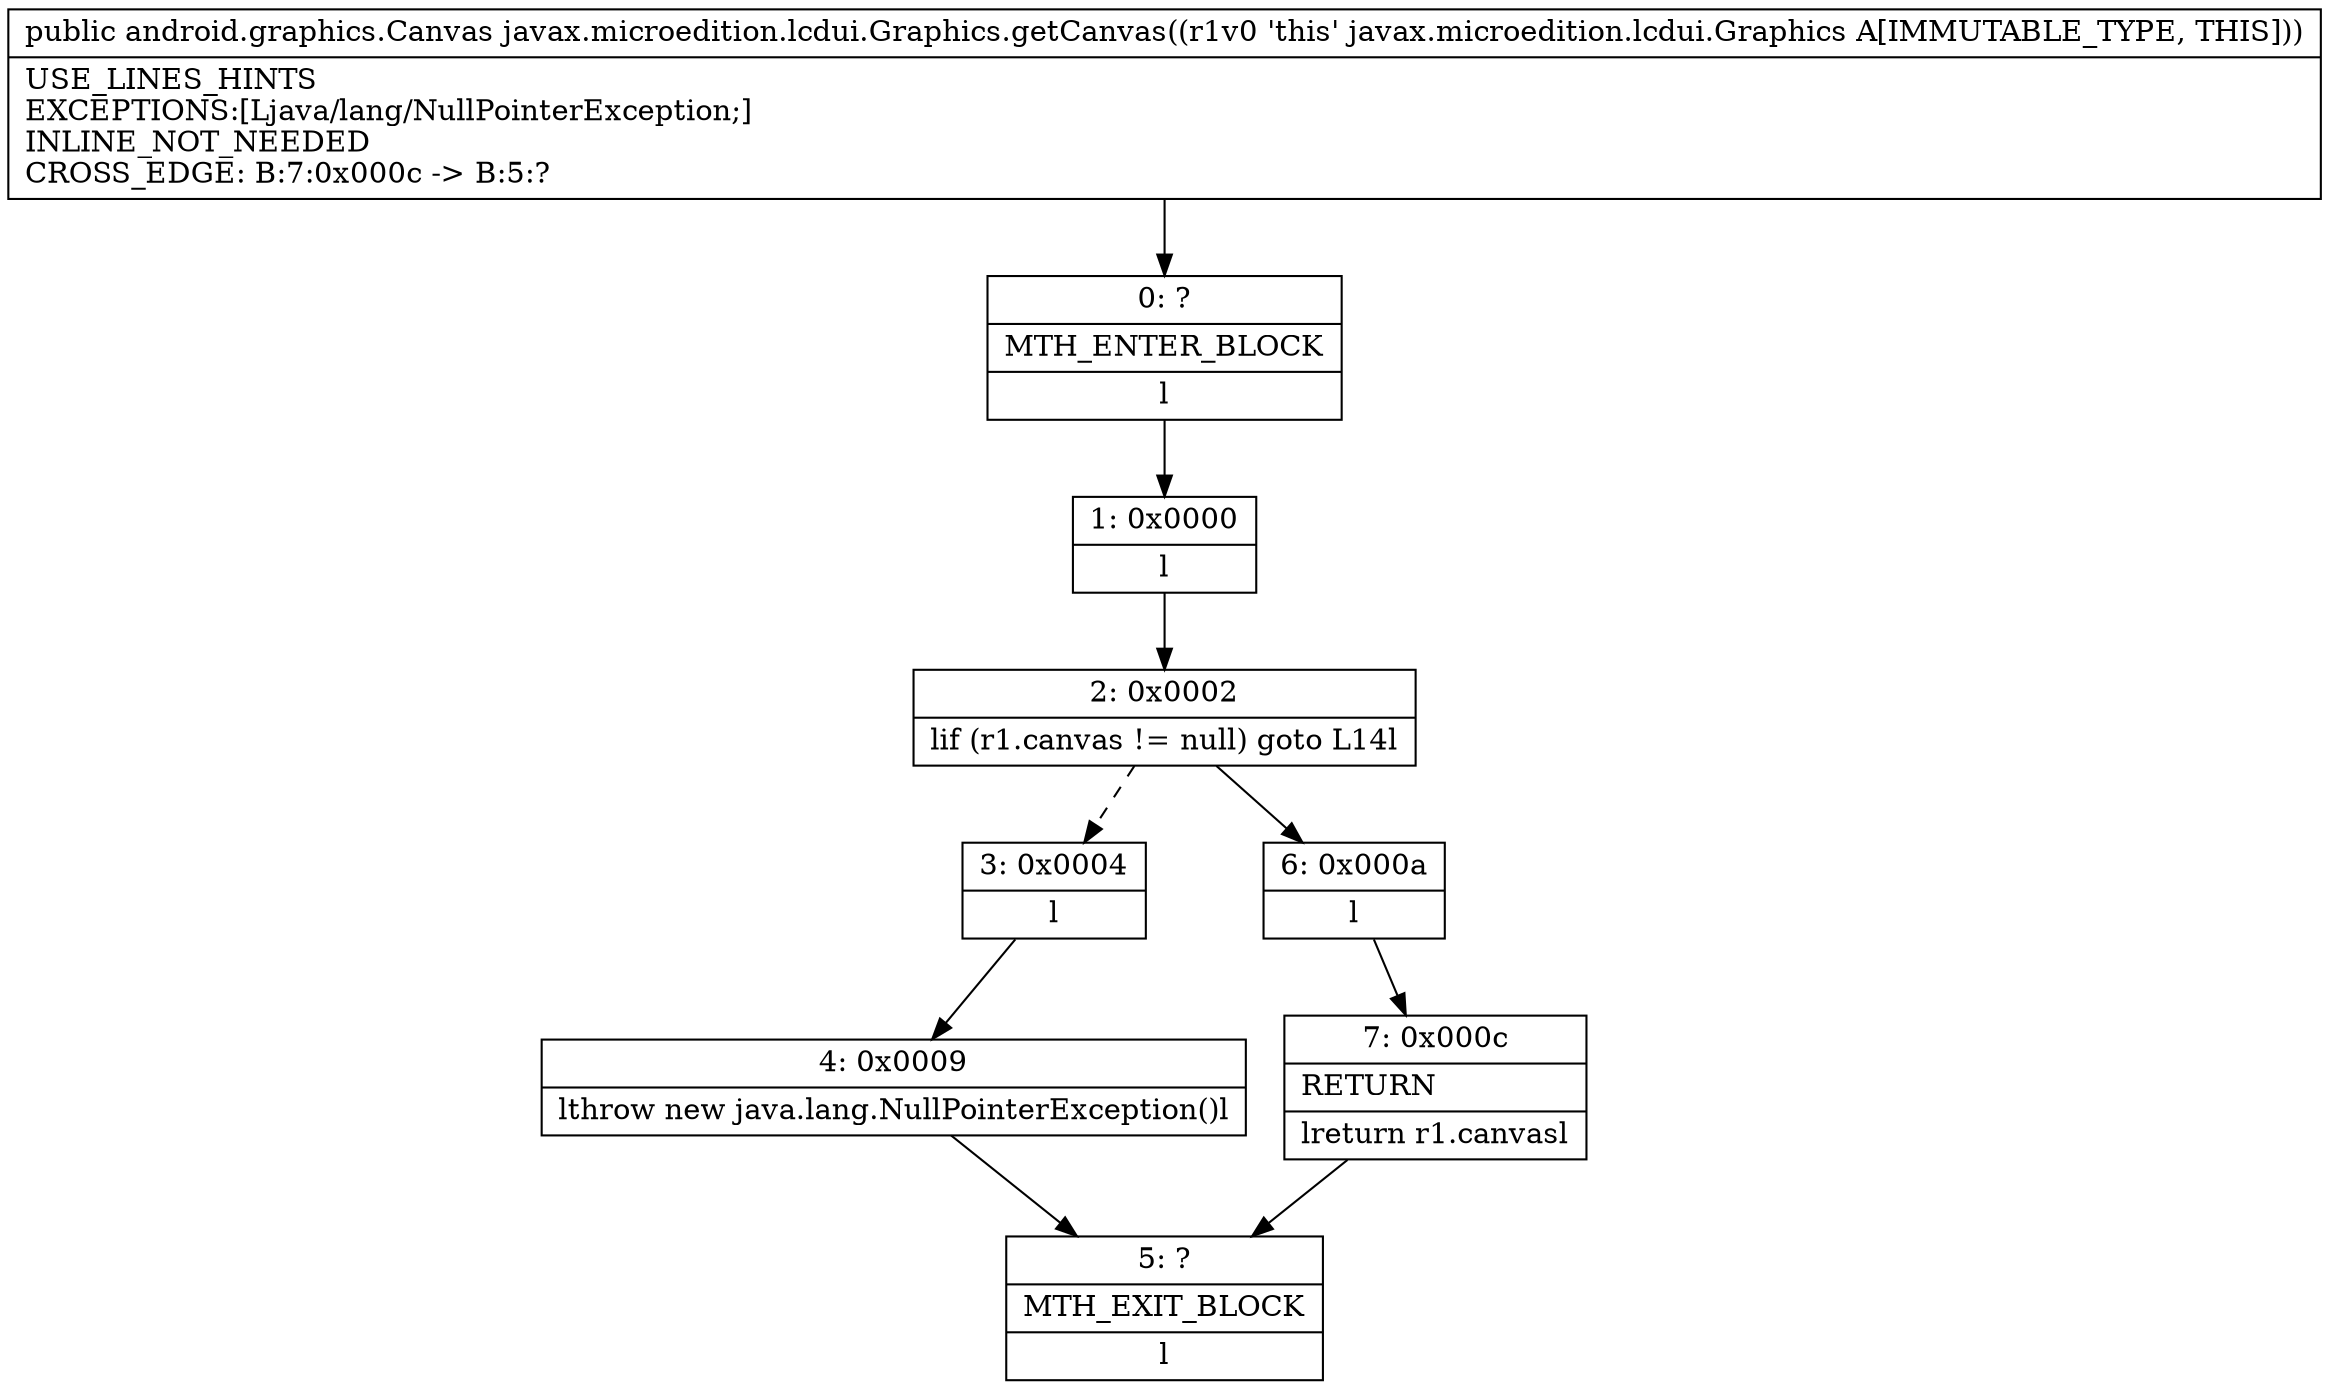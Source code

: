 digraph "CFG forjavax.microedition.lcdui.Graphics.getCanvas()Landroid\/graphics\/Canvas;" {
Node_0 [shape=record,label="{0\:\ ?|MTH_ENTER_BLOCK\l|l}"];
Node_1 [shape=record,label="{1\:\ 0x0000|l}"];
Node_2 [shape=record,label="{2\:\ 0x0002|lif (r1.canvas != null) goto L14l}"];
Node_3 [shape=record,label="{3\:\ 0x0004|l}"];
Node_4 [shape=record,label="{4\:\ 0x0009|lthrow new java.lang.NullPointerException()l}"];
Node_5 [shape=record,label="{5\:\ ?|MTH_EXIT_BLOCK\l|l}"];
Node_6 [shape=record,label="{6\:\ 0x000a|l}"];
Node_7 [shape=record,label="{7\:\ 0x000c|RETURN\l|lreturn r1.canvasl}"];
MethodNode[shape=record,label="{public android.graphics.Canvas javax.microedition.lcdui.Graphics.getCanvas((r1v0 'this' javax.microedition.lcdui.Graphics A[IMMUTABLE_TYPE, THIS]))  | USE_LINES_HINTS\lEXCEPTIONS:[Ljava\/lang\/NullPointerException;]\lINLINE_NOT_NEEDED\lCROSS_EDGE: B:7:0x000c \-\> B:5:?\l}"];
MethodNode -> Node_0;
Node_0 -> Node_1;
Node_1 -> Node_2;
Node_2 -> Node_3[style=dashed];
Node_2 -> Node_6;
Node_3 -> Node_4;
Node_4 -> Node_5;
Node_6 -> Node_7;
Node_7 -> Node_5;
}

